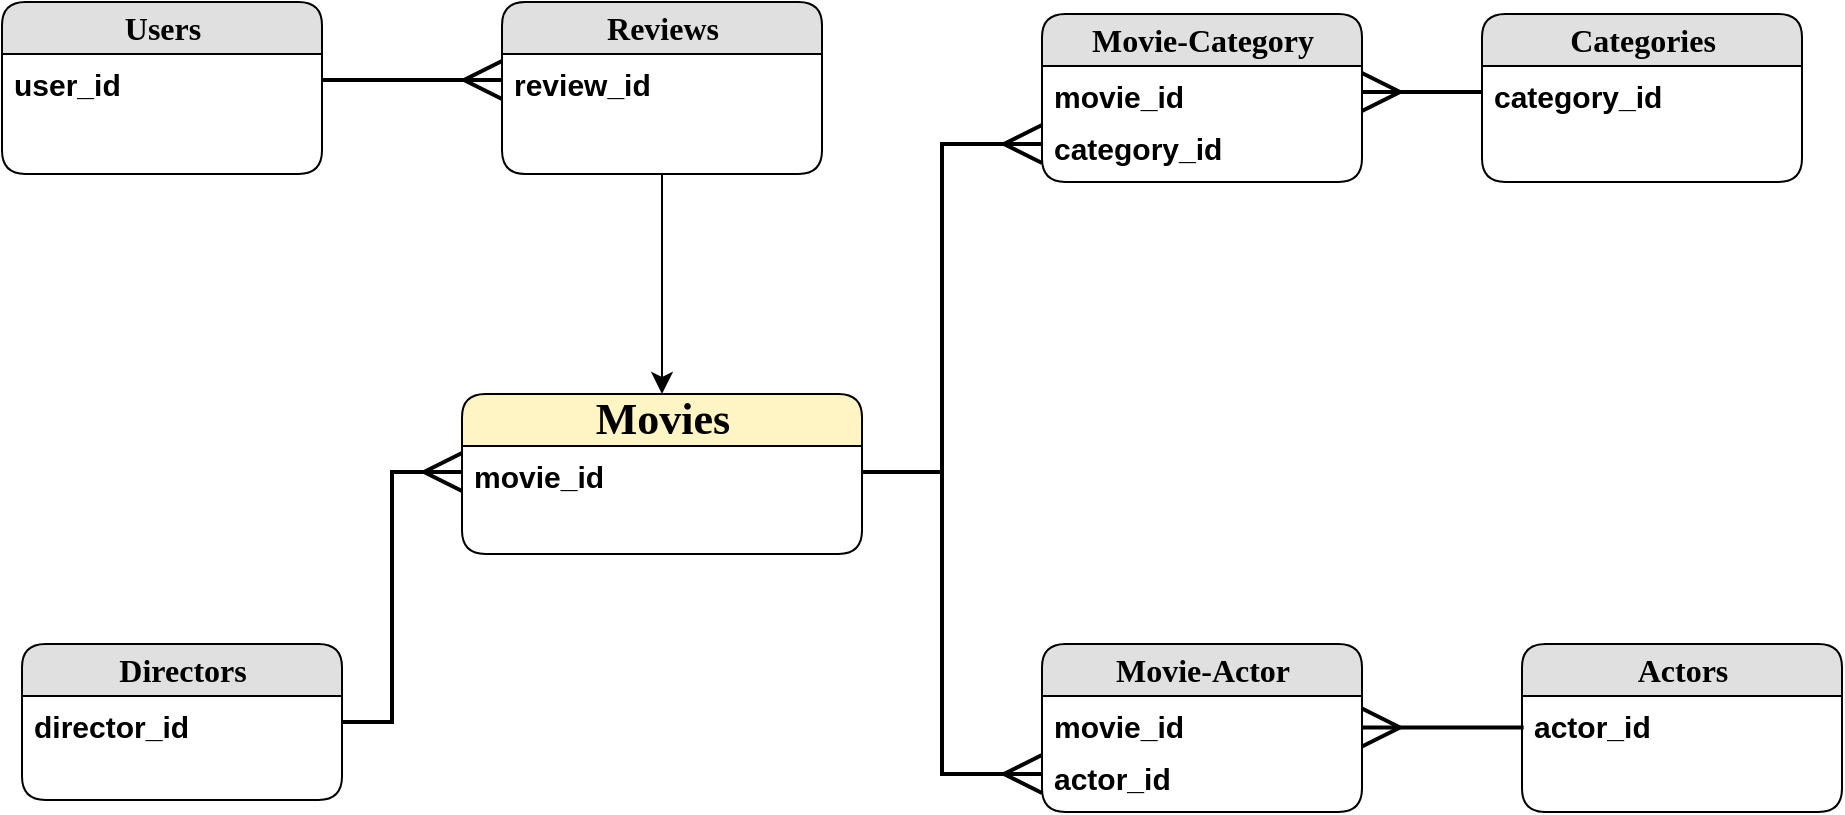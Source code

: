 <mxfile version="23.1.0" type="github">
  <diagram name="Page-1" id="b520641d-4fe3-3701-9064-5fc419738815">
    <mxGraphModel dx="1337" dy="661" grid="1" gridSize="10" guides="1" tooltips="1" connect="1" arrows="1" fold="1" page="1" pageScale="1" pageWidth="1100" pageHeight="850" background="none" math="0" shadow="0">
      <root>
        <mxCell id="0" />
        <mxCell id="1" parent="0" />
        <mxCell id="8L4d6w5wbQ1D2GGb8MPR-1" style="edgeStyle=orthogonalEdgeStyle;rounded=0;orthogonalLoop=1;jettySize=auto;html=1;strokeWidth=2;endSize=16;endArrow=ERmany;endFill=0;" edge="1" parent="1" source="21ea969265ad0168-7" target="21ea969265ad0168-52">
          <mxGeometry relative="1" as="geometry" />
        </mxCell>
        <mxCell id="21ea969265ad0168-6" value="Users" style="swimlane;html=1;fontStyle=1;childLayout=stackLayout;horizontal=1;startSize=26;fillColor=#e0e0e0;horizontalStack=0;resizeParent=1;resizeLast=0;collapsible=1;marginBottom=0;swimlaneFillColor=#ffffff;align=center;rounded=1;shadow=0;comic=0;labelBackgroundColor=none;strokeWidth=1;fontFamily=Verdana;fontSize=16;" parent="1" vertex="1">
          <mxGeometry x="110" y="104" width="160" height="86" as="geometry" />
        </mxCell>
        <mxCell id="21ea969265ad0168-7" value="user_id" style="text;html=1;strokeColor=none;fillColor=none;spacingLeft=4;spacingRight=4;whiteSpace=wrap;overflow=hidden;rotatable=0;points=[[0,0.5],[1,0.5]];portConstraint=eastwest;fontSize=15;fontStyle=1" parent="21ea969265ad0168-6" vertex="1">
          <mxGeometry y="26" width="160" height="26" as="geometry" />
        </mxCell>
        <mxCell id="21ea969265ad0168-10" value="Reviews" style="swimlane;html=1;fontStyle=1;childLayout=stackLayout;horizontal=1;startSize=26;fillColor=#e0e0e0;horizontalStack=0;resizeParent=1;resizeLast=0;collapsible=1;marginBottom=0;swimlaneFillColor=#ffffff;align=center;rounded=1;shadow=0;comic=0;labelBackgroundColor=none;strokeWidth=1;fontFamily=Verdana;fontSize=16;" parent="1" vertex="1">
          <mxGeometry x="360" y="104" width="160" height="86" as="geometry" />
        </mxCell>
        <mxCell id="21ea969265ad0168-52" value="review_id" style="text;html=1;strokeColor=none;fillColor=none;spacingLeft=4;spacingRight=4;whiteSpace=wrap;overflow=hidden;rotatable=0;points=[[0,0.5],[1,0.5]];portConstraint=eastwest;fontSize=15;fontStyle=1" parent="21ea969265ad0168-10" vertex="1">
          <mxGeometry y="26" width="160" height="26" as="geometry" />
        </mxCell>
        <mxCell id="8L4d6w5wbQ1D2GGb8MPR-17" style="rounded=0;orthogonalLoop=1;jettySize=auto;html=1;edgeStyle=orthogonalEdgeStyle;endArrow=ERmany;endFill=0;endSize=16;strokeWidth=2;exitX=1;exitY=0.5;exitDx=0;exitDy=0;" edge="1" parent="1" source="21ea969265ad0168-27" target="21ea969265ad0168-23">
          <mxGeometry relative="1" as="geometry">
            <mxPoint x="390" y="380" as="targetPoint" />
          </mxGeometry>
        </mxCell>
        <mxCell id="21ea969265ad0168-22" value="Movies" style="swimlane;html=1;fontStyle=1;childLayout=stackLayout;horizontal=1;startSize=26;fillColor=#FFF4C3;horizontalStack=0;resizeParent=1;resizeLast=0;collapsible=1;marginBottom=0;swimlaneFillColor=#ffffff;align=center;rounded=1;shadow=0;comic=0;labelBackgroundColor=none;strokeWidth=1;fontFamily=Verdana;fontSize=22;" parent="1" vertex="1">
          <mxGeometry x="340" y="300" width="200" height="80" as="geometry" />
        </mxCell>
        <mxCell id="21ea969265ad0168-23" value="movie_id" style="text;html=1;strokeColor=none;fillColor=none;spacingLeft=4;spacingRight=4;whiteSpace=wrap;overflow=hidden;rotatable=0;points=[[0,0.5],[1,0.5]];portConstraint=eastwest;fontSize=15;fontStyle=1" parent="21ea969265ad0168-22" vertex="1">
          <mxGeometry y="26" width="200" height="26" as="geometry" />
        </mxCell>
        <mxCell id="21ea969265ad0168-26" value="Directors" style="swimlane;html=1;fontStyle=1;childLayout=stackLayout;horizontal=1;startSize=26;fillColor=#e0e0e0;horizontalStack=0;resizeParent=1;resizeLast=0;collapsible=1;marginBottom=0;swimlaneFillColor=#ffffff;align=center;rounded=1;shadow=0;comic=0;labelBackgroundColor=none;strokeWidth=1;fontFamily=Verdana;fontSize=16;" parent="1" vertex="1">
          <mxGeometry x="120" y="425" width="160" height="78" as="geometry" />
        </mxCell>
        <mxCell id="21ea969265ad0168-27" value="director_id" style="text;html=1;strokeColor=none;fillColor=none;spacingLeft=4;spacingRight=4;whiteSpace=wrap;overflow=hidden;rotatable=0;points=[[0,0.5],[1,0.5]];portConstraint=eastwest;fontSize=15;fontStyle=1" parent="21ea969265ad0168-26" vertex="1">
          <mxGeometry y="26" width="160" height="26" as="geometry" />
        </mxCell>
        <mxCell id="21ea969265ad0168-38" style="edgeStyle=orthogonalEdgeStyle;html=1;labelBackgroundColor=none;startFill=0;startSize=8;endFill=1;endSize=8;fontFamily=Verdana;fontSize=12;" parent="1" source="21ea969265ad0168-10" target="21ea969265ad0168-22" edge="1">
          <mxGeometry relative="1" as="geometry" />
        </mxCell>
        <mxCell id="8L4d6w5wbQ1D2GGb8MPR-2" value="Categories" style="swimlane;html=1;fontStyle=1;childLayout=stackLayout;horizontal=1;startSize=26;fillColor=#e0e0e0;horizontalStack=0;resizeParent=1;resizeLast=0;collapsible=1;marginBottom=0;swimlaneFillColor=#ffffff;align=center;rounded=1;shadow=0;comic=0;labelBackgroundColor=none;strokeWidth=1;fontFamily=Verdana;fontSize=16;" vertex="1" parent="1">
          <mxGeometry x="850" y="110" width="160" height="84" as="geometry" />
        </mxCell>
        <mxCell id="8L4d6w5wbQ1D2GGb8MPR-3" value="category_id" style="text;html=1;strokeColor=none;fillColor=none;spacingLeft=4;spacingRight=4;whiteSpace=wrap;overflow=hidden;rotatable=0;points=[[0,0.5],[1,0.5]];portConstraint=eastwest;fontSize=15;fontStyle=1" vertex="1" parent="8L4d6w5wbQ1D2GGb8MPR-2">
          <mxGeometry y="26" width="160" height="26" as="geometry" />
        </mxCell>
        <mxCell id="8L4d6w5wbQ1D2GGb8MPR-4" value="Movie-Category" style="swimlane;html=1;fontStyle=1;childLayout=stackLayout;horizontal=1;startSize=26;fillColor=#e0e0e0;horizontalStack=0;resizeParent=1;resizeLast=0;collapsible=1;marginBottom=0;swimlaneFillColor=#ffffff;align=center;rounded=1;shadow=0;comic=0;labelBackgroundColor=none;strokeWidth=1;fontFamily=Verdana;fontSize=16;" vertex="1" parent="1">
          <mxGeometry x="630" y="110" width="160" height="84" as="geometry" />
        </mxCell>
        <mxCell id="8L4d6w5wbQ1D2GGb8MPR-5" value="movie_id" style="text;html=1;strokeColor=none;fillColor=none;spacingLeft=4;spacingRight=4;whiteSpace=wrap;overflow=hidden;rotatable=0;points=[[0,0.5],[1,0.5]];portConstraint=eastwest;fontSize=15;fontStyle=1" vertex="1" parent="8L4d6w5wbQ1D2GGb8MPR-4">
          <mxGeometry y="26" width="160" height="26" as="geometry" />
        </mxCell>
        <mxCell id="8L4d6w5wbQ1D2GGb8MPR-6" value="category_id" style="text;html=1;strokeColor=none;fillColor=none;spacingLeft=4;spacingRight=4;whiteSpace=wrap;overflow=hidden;rotatable=0;points=[[0,0.5],[1,0.5]];portConstraint=eastwest;fontSize=15;fontStyle=1" vertex="1" parent="8L4d6w5wbQ1D2GGb8MPR-4">
          <mxGeometry y="52" width="160" height="26" as="geometry" />
        </mxCell>
        <mxCell id="8L4d6w5wbQ1D2GGb8MPR-8" style="edgeStyle=orthogonalEdgeStyle;rounded=0;orthogonalLoop=1;jettySize=auto;html=1;entryX=0;entryY=0.5;entryDx=0;entryDy=0;endSize=16;endArrow=ERmany;endFill=0;strokeWidth=2;" edge="1" parent="1" source="21ea969265ad0168-23" target="8L4d6w5wbQ1D2GGb8MPR-6">
          <mxGeometry relative="1" as="geometry" />
        </mxCell>
        <mxCell id="8L4d6w5wbQ1D2GGb8MPR-10" value="Actors" style="swimlane;html=1;fontStyle=1;childLayout=stackLayout;horizontal=1;startSize=26;fillColor=#e0e0e0;horizontalStack=0;resizeParent=1;resizeLast=0;collapsible=1;marginBottom=0;swimlaneFillColor=#ffffff;align=center;rounded=1;shadow=0;comic=0;labelBackgroundColor=none;strokeWidth=1;fontFamily=Verdana;fontSize=16;" vertex="1" parent="1">
          <mxGeometry x="870" y="425" width="160" height="84" as="geometry" />
        </mxCell>
        <mxCell id="8L4d6w5wbQ1D2GGb8MPR-11" value="actor_id" style="text;html=1;strokeColor=none;fillColor=none;spacingLeft=4;spacingRight=4;whiteSpace=wrap;overflow=hidden;rotatable=0;points=[[0,0.5],[1,0.5]];portConstraint=eastwest;fontSize=15;fontStyle=1" vertex="1" parent="8L4d6w5wbQ1D2GGb8MPR-10">
          <mxGeometry y="26" width="160" height="26" as="geometry" />
        </mxCell>
        <mxCell id="8L4d6w5wbQ1D2GGb8MPR-12" value="Movie-Actor" style="swimlane;html=1;fontStyle=1;childLayout=stackLayout;horizontal=1;startSize=26;fillColor=#e0e0e0;horizontalStack=0;resizeParent=1;resizeLast=0;collapsible=1;marginBottom=0;swimlaneFillColor=#ffffff;align=center;rounded=1;shadow=0;comic=0;labelBackgroundColor=none;strokeWidth=1;fontFamily=Verdana;fontSize=16;" vertex="1" parent="1">
          <mxGeometry x="630" y="425" width="160" height="84" as="geometry" />
        </mxCell>
        <mxCell id="8L4d6w5wbQ1D2GGb8MPR-13" value="movie_id" style="text;html=1;strokeColor=none;fillColor=none;spacingLeft=4;spacingRight=4;whiteSpace=wrap;overflow=hidden;rotatable=0;points=[[0,0.5],[1,0.5]];portConstraint=eastwest;fontSize=15;fontStyle=1" vertex="1" parent="8L4d6w5wbQ1D2GGb8MPR-12">
          <mxGeometry y="26" width="160" height="26" as="geometry" />
        </mxCell>
        <mxCell id="8L4d6w5wbQ1D2GGb8MPR-14" value="actor_id" style="text;html=1;strokeColor=none;fillColor=none;spacingLeft=4;spacingRight=4;whiteSpace=wrap;overflow=hidden;rotatable=0;points=[[0,0.5],[1,0.5]];portConstraint=eastwest;fontSize=15;fontStyle=1" vertex="1" parent="8L4d6w5wbQ1D2GGb8MPR-12">
          <mxGeometry y="52" width="160" height="26" as="geometry" />
        </mxCell>
        <mxCell id="8L4d6w5wbQ1D2GGb8MPR-20" value="" style="edgeStyle=orthogonalEdgeStyle;rounded=0;orthogonalLoop=1;jettySize=auto;html=1;endArrow=none;endFill=0;jumpSize=13;startArrow=ERmany;startFill=0;targetPerimeterSpacing=0;endSize=6;strokeWidth=2;startSize=16;" edge="1" parent="1" source="8L4d6w5wbQ1D2GGb8MPR-5" target="8L4d6w5wbQ1D2GGb8MPR-3">
          <mxGeometry relative="1" as="geometry" />
        </mxCell>
        <mxCell id="8L4d6w5wbQ1D2GGb8MPR-21" style="edgeStyle=orthogonalEdgeStyle;rounded=0;orthogonalLoop=1;jettySize=auto;html=1;entryX=0;entryY=0.5;entryDx=0;entryDy=0;endSize=16;endArrow=ERmany;endFill=0;strokeWidth=2;exitX=1;exitY=0.5;exitDx=0;exitDy=0;" edge="1" parent="1" source="21ea969265ad0168-23" target="8L4d6w5wbQ1D2GGb8MPR-14">
          <mxGeometry relative="1" as="geometry">
            <mxPoint x="530" y="329" as="sourcePoint" />
            <mxPoint x="640" y="185" as="targetPoint" />
          </mxGeometry>
        </mxCell>
        <mxCell id="8L4d6w5wbQ1D2GGb8MPR-22" value="" style="rounded=0;orthogonalLoop=1;jettySize=auto;html=1;endArrow=none;endFill=0;jumpSize=13;startArrow=ERmany;startFill=0;targetPerimeterSpacing=0;endSize=6;strokeWidth=2;startSize=16;entryX=0.005;entryY=0.608;entryDx=0;entryDy=0;entryPerimeter=0;" edge="1" parent="1" target="8L4d6w5wbQ1D2GGb8MPR-11">
          <mxGeometry relative="1" as="geometry">
            <mxPoint x="790" y="466.76" as="sourcePoint" />
            <mxPoint x="850" y="466.76" as="targetPoint" />
          </mxGeometry>
        </mxCell>
      </root>
    </mxGraphModel>
  </diagram>
</mxfile>
